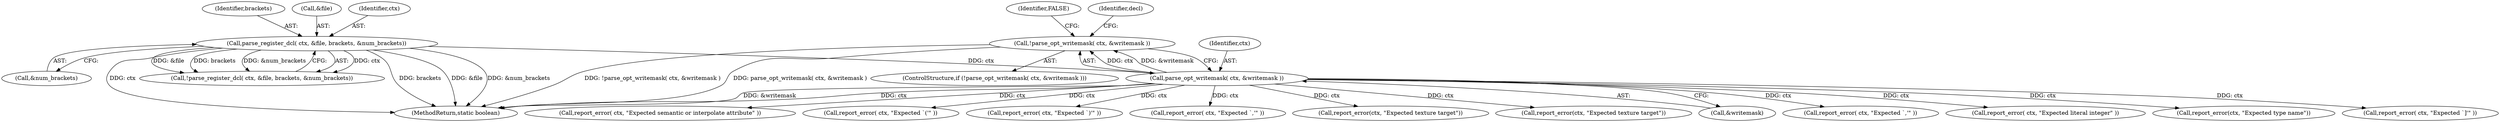 digraph "0_virglrenderer_e534b51ca3c3cd25f3990589932a9ed711c59b27@API" {
"1003021" [label="(Call,!parse_opt_writemask( ctx, &writemask ))"];
"1003022" [label="(Call,parse_opt_writemask( ctx, &writemask ))"];
"1003011" [label="(Call,parse_register_dcl( ctx, &file, brackets, &num_brackets))"];
"1003015" [label="(Identifier,brackets)"];
"1003642" [label="(Call,report_error( ctx, \"Expected `]'\" ))"];
"1003024" [label="(Call,&writemask)"];
"1003010" [label="(Call,!parse_register_dcl( ctx, &file, brackets, &num_brackets))"];
"1003013" [label="(Call,&file)"];
"1003021" [label="(Call,!parse_opt_writemask( ctx, &writemask ))"];
"1003020" [label="(ControlStructure,if (!parse_opt_writemask( ctx, &writemask )))"];
"1003029" [label="(Identifier,decl)"];
"1003745" [label="(Call,report_error( ctx, \"Expected semantic or interpolate attribute\" ))"];
"1003160" [label="(Call,report_error( ctx, \"Expected `('\" ))"];
"1003192" [label="(Call,report_error( ctx, \"Expected `)'\" ))"];
"1003178" [label="(Call,report_error( ctx, \"Expected `,'\" ))"];
"1003272" [label="(Call,report_error(ctx, \"Expected texture target\"))"];
"1004167" [label="(MethodReturn,static boolean)"];
"1003012" [label="(Identifier,ctx)"];
"1003022" [label="(Call,parse_opt_writemask( ctx, &writemask ))"];
"1003372" [label="(Call,report_error(ctx, \"Expected texture target\"))"];
"1003386" [label="(Call,report_error( ctx, \"Expected `,'\" ))"];
"1003027" [label="(Identifier,FALSE)"];
"1003628" [label="(Call,report_error( ctx, \"Expected literal integer\" ))"];
"1003011" [label="(Call,parse_register_dcl( ctx, &file, brackets, &num_brackets))"];
"1003481" [label="(Call,report_error(ctx, \"Expected type name\"))"];
"1003023" [label="(Identifier,ctx)"];
"1003016" [label="(Call,&num_brackets)"];
"1003021" -> "1003020"  [label="AST: "];
"1003021" -> "1003022"  [label="CFG: "];
"1003022" -> "1003021"  [label="AST: "];
"1003027" -> "1003021"  [label="CFG: "];
"1003029" -> "1003021"  [label="CFG: "];
"1003021" -> "1004167"  [label="DDG: !parse_opt_writemask( ctx, &writemask )"];
"1003021" -> "1004167"  [label="DDG: parse_opt_writemask( ctx, &writemask )"];
"1003022" -> "1003021"  [label="DDG: ctx"];
"1003022" -> "1003021"  [label="DDG: &writemask"];
"1003022" -> "1003024"  [label="CFG: "];
"1003023" -> "1003022"  [label="AST: "];
"1003024" -> "1003022"  [label="AST: "];
"1003022" -> "1004167"  [label="DDG: &writemask"];
"1003022" -> "1004167"  [label="DDG: ctx"];
"1003011" -> "1003022"  [label="DDG: ctx"];
"1003022" -> "1003160"  [label="DDG: ctx"];
"1003022" -> "1003178"  [label="DDG: ctx"];
"1003022" -> "1003192"  [label="DDG: ctx"];
"1003022" -> "1003272"  [label="DDG: ctx"];
"1003022" -> "1003372"  [label="DDG: ctx"];
"1003022" -> "1003386"  [label="DDG: ctx"];
"1003022" -> "1003481"  [label="DDG: ctx"];
"1003022" -> "1003628"  [label="DDG: ctx"];
"1003022" -> "1003642"  [label="DDG: ctx"];
"1003022" -> "1003745"  [label="DDG: ctx"];
"1003011" -> "1003010"  [label="AST: "];
"1003011" -> "1003016"  [label="CFG: "];
"1003012" -> "1003011"  [label="AST: "];
"1003013" -> "1003011"  [label="AST: "];
"1003015" -> "1003011"  [label="AST: "];
"1003016" -> "1003011"  [label="AST: "];
"1003010" -> "1003011"  [label="CFG: "];
"1003011" -> "1004167"  [label="DDG: &file"];
"1003011" -> "1004167"  [label="DDG: &num_brackets"];
"1003011" -> "1004167"  [label="DDG: ctx"];
"1003011" -> "1004167"  [label="DDG: brackets"];
"1003011" -> "1003010"  [label="DDG: ctx"];
"1003011" -> "1003010"  [label="DDG: &file"];
"1003011" -> "1003010"  [label="DDG: brackets"];
"1003011" -> "1003010"  [label="DDG: &num_brackets"];
}
